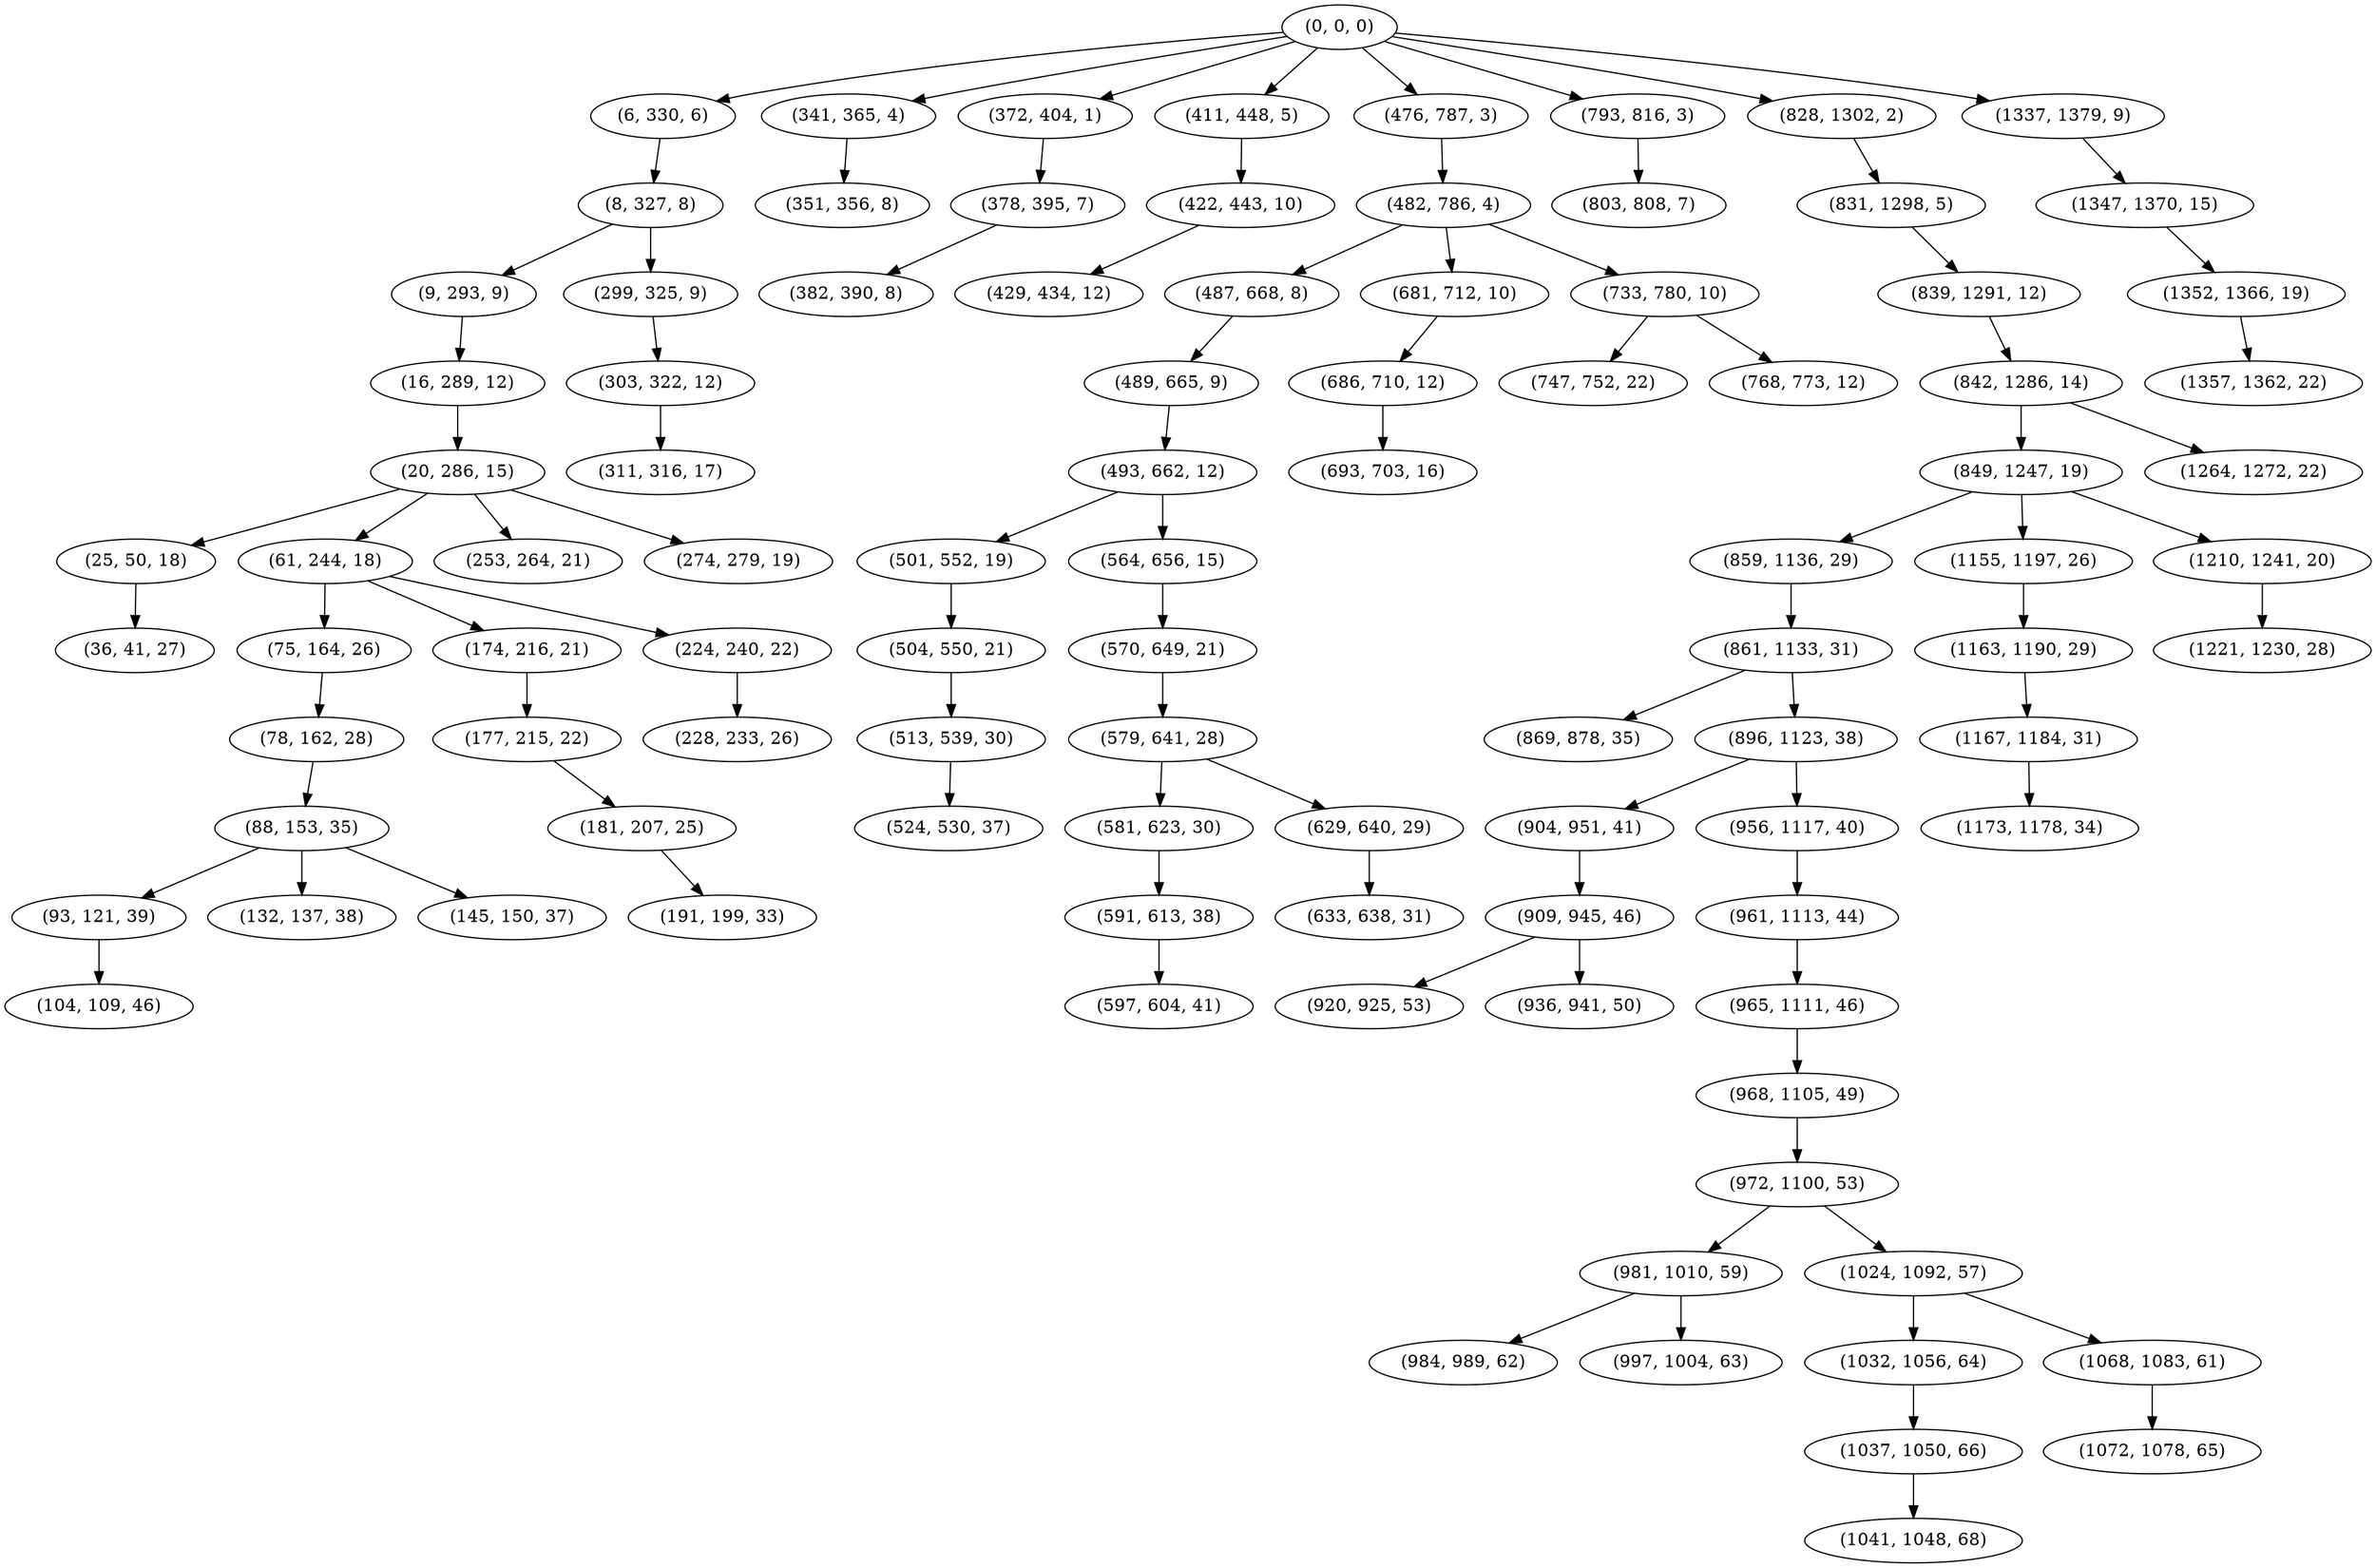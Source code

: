 digraph tree {
    "(0, 0, 0)";
    "(6, 330, 6)";
    "(8, 327, 8)";
    "(9, 293, 9)";
    "(16, 289, 12)";
    "(20, 286, 15)";
    "(25, 50, 18)";
    "(36, 41, 27)";
    "(61, 244, 18)";
    "(75, 164, 26)";
    "(78, 162, 28)";
    "(88, 153, 35)";
    "(93, 121, 39)";
    "(104, 109, 46)";
    "(132, 137, 38)";
    "(145, 150, 37)";
    "(174, 216, 21)";
    "(177, 215, 22)";
    "(181, 207, 25)";
    "(191, 199, 33)";
    "(224, 240, 22)";
    "(228, 233, 26)";
    "(253, 264, 21)";
    "(274, 279, 19)";
    "(299, 325, 9)";
    "(303, 322, 12)";
    "(311, 316, 17)";
    "(341, 365, 4)";
    "(351, 356, 8)";
    "(372, 404, 1)";
    "(378, 395, 7)";
    "(382, 390, 8)";
    "(411, 448, 5)";
    "(422, 443, 10)";
    "(429, 434, 12)";
    "(476, 787, 3)";
    "(482, 786, 4)";
    "(487, 668, 8)";
    "(489, 665, 9)";
    "(493, 662, 12)";
    "(501, 552, 19)";
    "(504, 550, 21)";
    "(513, 539, 30)";
    "(524, 530, 37)";
    "(564, 656, 15)";
    "(570, 649, 21)";
    "(579, 641, 28)";
    "(581, 623, 30)";
    "(591, 613, 38)";
    "(597, 604, 41)";
    "(629, 640, 29)";
    "(633, 638, 31)";
    "(681, 712, 10)";
    "(686, 710, 12)";
    "(693, 703, 16)";
    "(733, 780, 10)";
    "(747, 752, 22)";
    "(768, 773, 12)";
    "(793, 816, 3)";
    "(803, 808, 7)";
    "(828, 1302, 2)";
    "(831, 1298, 5)";
    "(839, 1291, 12)";
    "(842, 1286, 14)";
    "(849, 1247, 19)";
    "(859, 1136, 29)";
    "(861, 1133, 31)";
    "(869, 878, 35)";
    "(896, 1123, 38)";
    "(904, 951, 41)";
    "(909, 945, 46)";
    "(920, 925, 53)";
    "(936, 941, 50)";
    "(956, 1117, 40)";
    "(961, 1113, 44)";
    "(965, 1111, 46)";
    "(968, 1105, 49)";
    "(972, 1100, 53)";
    "(981, 1010, 59)";
    "(984, 989, 62)";
    "(997, 1004, 63)";
    "(1024, 1092, 57)";
    "(1032, 1056, 64)";
    "(1037, 1050, 66)";
    "(1041, 1048, 68)";
    "(1068, 1083, 61)";
    "(1072, 1078, 65)";
    "(1155, 1197, 26)";
    "(1163, 1190, 29)";
    "(1167, 1184, 31)";
    "(1173, 1178, 34)";
    "(1210, 1241, 20)";
    "(1221, 1230, 28)";
    "(1264, 1272, 22)";
    "(1337, 1379, 9)";
    "(1347, 1370, 15)";
    "(1352, 1366, 19)";
    "(1357, 1362, 22)";
    "(0, 0, 0)" -> "(6, 330, 6)";
    "(0, 0, 0)" -> "(341, 365, 4)";
    "(0, 0, 0)" -> "(372, 404, 1)";
    "(0, 0, 0)" -> "(411, 448, 5)";
    "(0, 0, 0)" -> "(476, 787, 3)";
    "(0, 0, 0)" -> "(793, 816, 3)";
    "(0, 0, 0)" -> "(828, 1302, 2)";
    "(0, 0, 0)" -> "(1337, 1379, 9)";
    "(6, 330, 6)" -> "(8, 327, 8)";
    "(8, 327, 8)" -> "(9, 293, 9)";
    "(8, 327, 8)" -> "(299, 325, 9)";
    "(9, 293, 9)" -> "(16, 289, 12)";
    "(16, 289, 12)" -> "(20, 286, 15)";
    "(20, 286, 15)" -> "(25, 50, 18)";
    "(20, 286, 15)" -> "(61, 244, 18)";
    "(20, 286, 15)" -> "(253, 264, 21)";
    "(20, 286, 15)" -> "(274, 279, 19)";
    "(25, 50, 18)" -> "(36, 41, 27)";
    "(61, 244, 18)" -> "(75, 164, 26)";
    "(61, 244, 18)" -> "(174, 216, 21)";
    "(61, 244, 18)" -> "(224, 240, 22)";
    "(75, 164, 26)" -> "(78, 162, 28)";
    "(78, 162, 28)" -> "(88, 153, 35)";
    "(88, 153, 35)" -> "(93, 121, 39)";
    "(88, 153, 35)" -> "(132, 137, 38)";
    "(88, 153, 35)" -> "(145, 150, 37)";
    "(93, 121, 39)" -> "(104, 109, 46)";
    "(174, 216, 21)" -> "(177, 215, 22)";
    "(177, 215, 22)" -> "(181, 207, 25)";
    "(181, 207, 25)" -> "(191, 199, 33)";
    "(224, 240, 22)" -> "(228, 233, 26)";
    "(299, 325, 9)" -> "(303, 322, 12)";
    "(303, 322, 12)" -> "(311, 316, 17)";
    "(341, 365, 4)" -> "(351, 356, 8)";
    "(372, 404, 1)" -> "(378, 395, 7)";
    "(378, 395, 7)" -> "(382, 390, 8)";
    "(411, 448, 5)" -> "(422, 443, 10)";
    "(422, 443, 10)" -> "(429, 434, 12)";
    "(476, 787, 3)" -> "(482, 786, 4)";
    "(482, 786, 4)" -> "(487, 668, 8)";
    "(482, 786, 4)" -> "(681, 712, 10)";
    "(482, 786, 4)" -> "(733, 780, 10)";
    "(487, 668, 8)" -> "(489, 665, 9)";
    "(489, 665, 9)" -> "(493, 662, 12)";
    "(493, 662, 12)" -> "(501, 552, 19)";
    "(493, 662, 12)" -> "(564, 656, 15)";
    "(501, 552, 19)" -> "(504, 550, 21)";
    "(504, 550, 21)" -> "(513, 539, 30)";
    "(513, 539, 30)" -> "(524, 530, 37)";
    "(564, 656, 15)" -> "(570, 649, 21)";
    "(570, 649, 21)" -> "(579, 641, 28)";
    "(579, 641, 28)" -> "(581, 623, 30)";
    "(579, 641, 28)" -> "(629, 640, 29)";
    "(581, 623, 30)" -> "(591, 613, 38)";
    "(591, 613, 38)" -> "(597, 604, 41)";
    "(629, 640, 29)" -> "(633, 638, 31)";
    "(681, 712, 10)" -> "(686, 710, 12)";
    "(686, 710, 12)" -> "(693, 703, 16)";
    "(733, 780, 10)" -> "(747, 752, 22)";
    "(733, 780, 10)" -> "(768, 773, 12)";
    "(793, 816, 3)" -> "(803, 808, 7)";
    "(828, 1302, 2)" -> "(831, 1298, 5)";
    "(831, 1298, 5)" -> "(839, 1291, 12)";
    "(839, 1291, 12)" -> "(842, 1286, 14)";
    "(842, 1286, 14)" -> "(849, 1247, 19)";
    "(842, 1286, 14)" -> "(1264, 1272, 22)";
    "(849, 1247, 19)" -> "(859, 1136, 29)";
    "(849, 1247, 19)" -> "(1155, 1197, 26)";
    "(849, 1247, 19)" -> "(1210, 1241, 20)";
    "(859, 1136, 29)" -> "(861, 1133, 31)";
    "(861, 1133, 31)" -> "(869, 878, 35)";
    "(861, 1133, 31)" -> "(896, 1123, 38)";
    "(896, 1123, 38)" -> "(904, 951, 41)";
    "(896, 1123, 38)" -> "(956, 1117, 40)";
    "(904, 951, 41)" -> "(909, 945, 46)";
    "(909, 945, 46)" -> "(920, 925, 53)";
    "(909, 945, 46)" -> "(936, 941, 50)";
    "(956, 1117, 40)" -> "(961, 1113, 44)";
    "(961, 1113, 44)" -> "(965, 1111, 46)";
    "(965, 1111, 46)" -> "(968, 1105, 49)";
    "(968, 1105, 49)" -> "(972, 1100, 53)";
    "(972, 1100, 53)" -> "(981, 1010, 59)";
    "(972, 1100, 53)" -> "(1024, 1092, 57)";
    "(981, 1010, 59)" -> "(984, 989, 62)";
    "(981, 1010, 59)" -> "(997, 1004, 63)";
    "(1024, 1092, 57)" -> "(1032, 1056, 64)";
    "(1024, 1092, 57)" -> "(1068, 1083, 61)";
    "(1032, 1056, 64)" -> "(1037, 1050, 66)";
    "(1037, 1050, 66)" -> "(1041, 1048, 68)";
    "(1068, 1083, 61)" -> "(1072, 1078, 65)";
    "(1155, 1197, 26)" -> "(1163, 1190, 29)";
    "(1163, 1190, 29)" -> "(1167, 1184, 31)";
    "(1167, 1184, 31)" -> "(1173, 1178, 34)";
    "(1210, 1241, 20)" -> "(1221, 1230, 28)";
    "(1337, 1379, 9)" -> "(1347, 1370, 15)";
    "(1347, 1370, 15)" -> "(1352, 1366, 19)";
    "(1352, 1366, 19)" -> "(1357, 1362, 22)";
}

